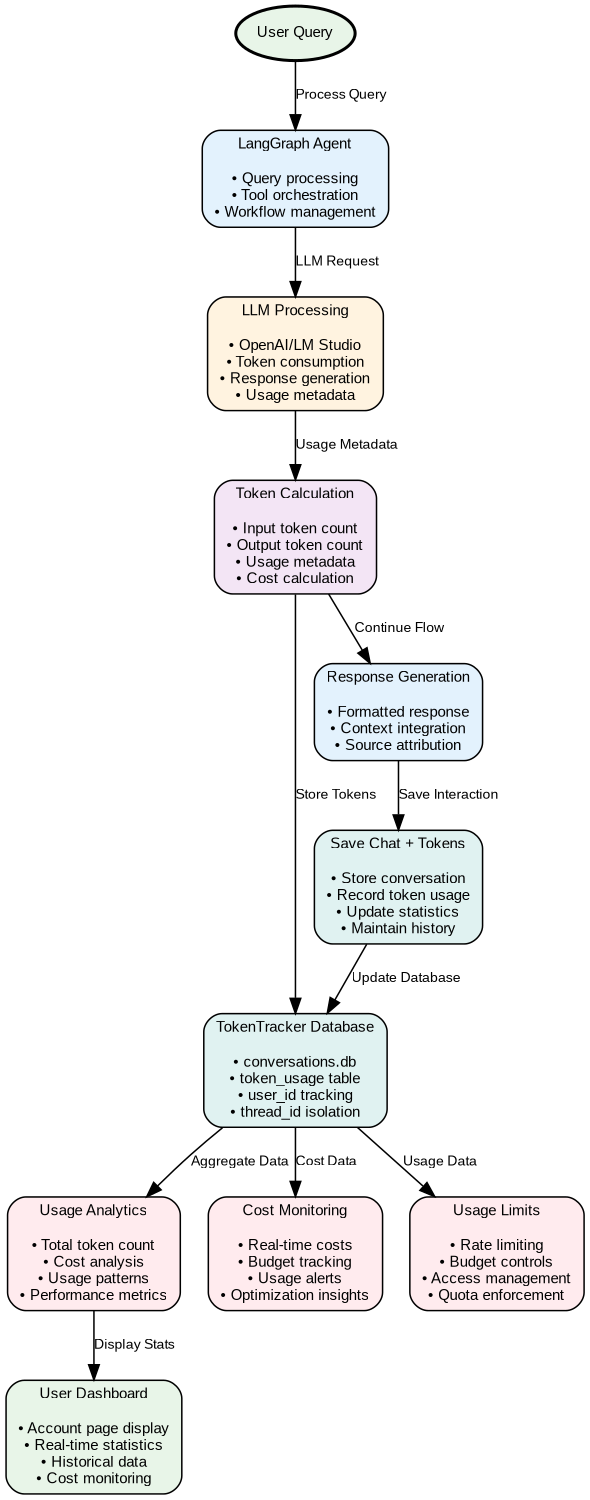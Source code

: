 // Campaign Assistant Token Tracking Architecture
digraph token_tracking {
	dpi=300 rankdir=TB size="12,10"
	node [fontname=Arial fontsize=10 shape=box style="rounded,filled"]
	edge [fontname=Arial fontsize=9]
	user_query [label="User Query" fillcolor="#E8F5E8" shape=ellipse style="filled,bold"]
	langgraph_agent [label="LangGraph Agent

• Query processing
• Tool orchestration
• Workflow management" fillcolor="#E3F2FD"]
	llm_processing [label="LLM Processing

• OpenAI/LM Studio
• Token consumption
• Response generation
• Usage metadata" fillcolor="#FFF3E0"]
	token_calculation [label="Token Calculation

• Input token count
• Output token count
• Usage metadata
• Cost calculation" fillcolor="#F3E5F5"]
	token_tracker_db [label="TokenTracker Database

• conversations.db
• token_usage table
• user_id tracking
• thread_id isolation" fillcolor="#E0F2F1"]
	usage_analytics [label="Usage Analytics

• Total token count
• Cost analysis
• Usage patterns
• Performance metrics" fillcolor="#FFEBEE"]
	user_dashboard [label="User Dashboard

• Account page display
• Real-time statistics
• Historical data
• Cost monitoring" fillcolor="#E8F5E8"]
	response_generation [label="Response Generation

• Formatted response
• Context integration
• Source attribution" fillcolor="#E3F2FD"]
	save_chat_tokens [label="Save Chat + Tokens

• Store conversation
• Record token usage
• Update statistics
• Maintain history" fillcolor="#E0F2F1"]
	cost_monitoring [label="Cost Monitoring

• Real-time costs
• Budget tracking
• Usage alerts
• Optimization insights" fillcolor="#FFEBEE"]
	usage_limits [label="Usage Limits

• Rate limiting
• Budget controls
• Access management
• Quota enforcement" fillcolor="#FFEBEE"]
	user_query -> langgraph_agent [label="Process Query"]
	langgraph_agent -> llm_processing [label="LLM Request"]
	llm_processing -> token_calculation [label="Usage Metadata"]
	token_calculation -> token_tracker_db [label="Store Tokens"]
	token_calculation -> response_generation [label="Continue Flow"]
	token_tracker_db -> usage_analytics [label="Aggregate Data"]
	usage_analytics -> user_dashboard [label="Display Stats"]
	response_generation -> save_chat_tokens [label="Save Interaction"]
	save_chat_tokens -> token_tracker_db [label="Update Database"]
	token_tracker_db -> cost_monitoring [label="Cost Data"]
	token_tracker_db -> usage_limits [label="Usage Data"]
}

